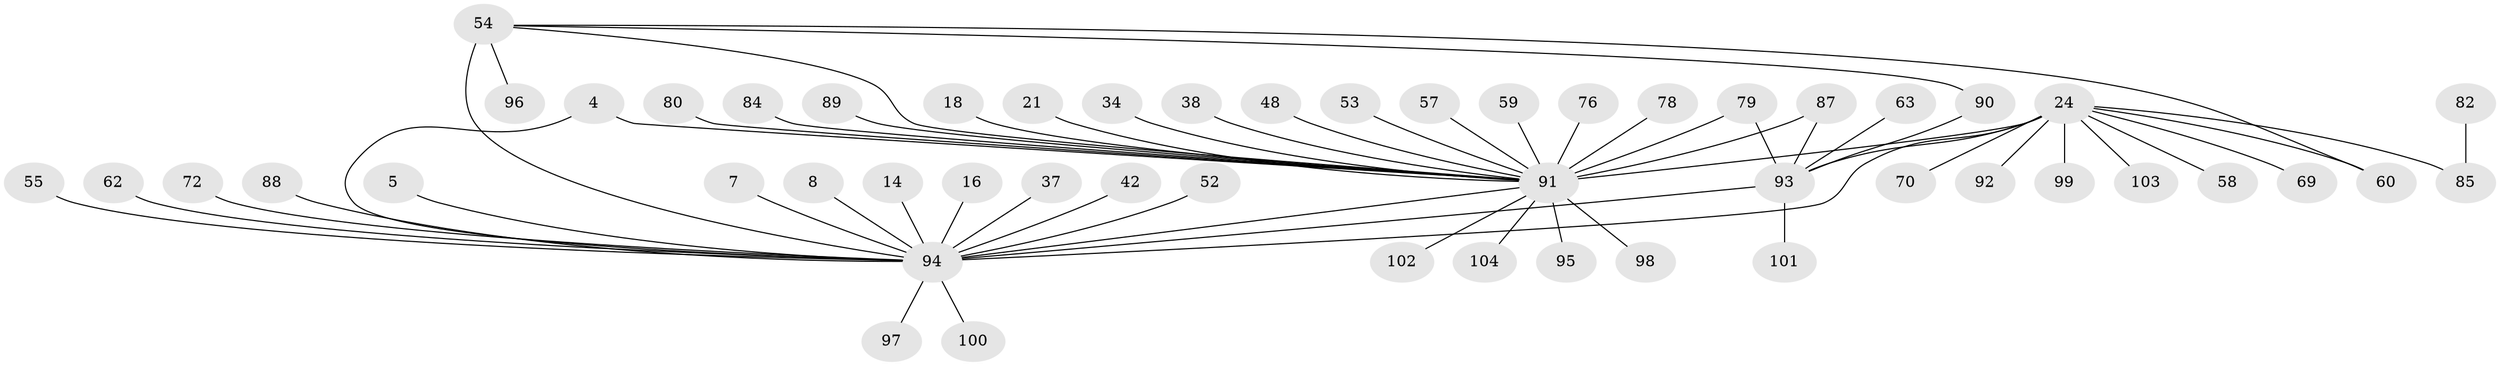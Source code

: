 // original degree distribution, {11: 0.019230769230769232, 22: 0.009615384615384616, 5: 0.009615384615384616, 6: 0.057692307692307696, 1: 0.41346153846153844, 29: 0.009615384615384616, 3: 0.10576923076923077, 4: 0.08653846153846154, 14: 0.009615384615384616, 2: 0.2403846153846154, 7: 0.028846153846153848, 9: 0.009615384615384616}
// Generated by graph-tools (version 1.1) at 2025/50/03/04/25 21:50:52]
// undirected, 52 vertices, 59 edges
graph export_dot {
graph [start="1"]
  node [color=gray90,style=filled];
  4;
  5;
  7;
  8;
  14;
  16;
  18;
  21;
  24 [super="+6"];
  34;
  37 [super="+12"];
  38;
  42;
  48;
  52;
  53;
  54 [super="+33"];
  55;
  57;
  58;
  59;
  60;
  62 [super="+41"];
  63;
  69;
  70 [super="+61"];
  72;
  76;
  78;
  79 [super="+31"];
  80 [super="+43"];
  82;
  84;
  85 [super="+81"];
  87;
  88;
  89;
  90 [super="+65"];
  91 [super="+66+9+75+68+86"];
  92;
  93 [super="+28+25+49"];
  94 [super="+32+74+30+39"];
  95;
  96;
  97 [super="+44"];
  98;
  99;
  100;
  101;
  102;
  103 [super="+29"];
  104 [super="+83"];
  4 -- 91 [weight=4];
  4 -- 94 [weight=2];
  5 -- 94;
  7 -- 94 [weight=2];
  8 -- 94;
  14 -- 94 [weight=2];
  16 -- 94;
  18 -- 91;
  21 -- 91;
  24 -- 58;
  24 -- 92 [weight=2];
  24 -- 99;
  24 -- 91 [weight=17];
  24 -- 69;
  24 -- 85 [weight=2];
  24 -- 93 [weight=4];
  24 -- 60;
  24 -- 103;
  24 -- 70;
  24 -- 94 [weight=3];
  34 -- 91;
  37 -- 94;
  38 -- 91;
  42 -- 94 [weight=2];
  48 -- 91;
  52 -- 94;
  53 -- 91;
  54 -- 96;
  54 -- 60;
  54 -- 90;
  54 -- 91;
  54 -- 94 [weight=4];
  55 -- 94;
  57 -- 91;
  59 -- 91;
  62 -- 94;
  63 -- 93;
  72 -- 94;
  76 -- 91;
  78 -- 91;
  79 -- 93;
  79 -- 91 [weight=3];
  80 -- 91 [weight=2];
  82 -- 85;
  84 -- 91;
  87 -- 93;
  87 -- 91;
  88 -- 94;
  89 -- 91;
  90 -- 93;
  91 -- 98;
  91 -- 102;
  91 -- 104;
  91 -- 94 [weight=6];
  91 -- 95;
  93 -- 101;
  93 -- 94 [weight=2];
  94 -- 97;
  94 -- 100;
}
